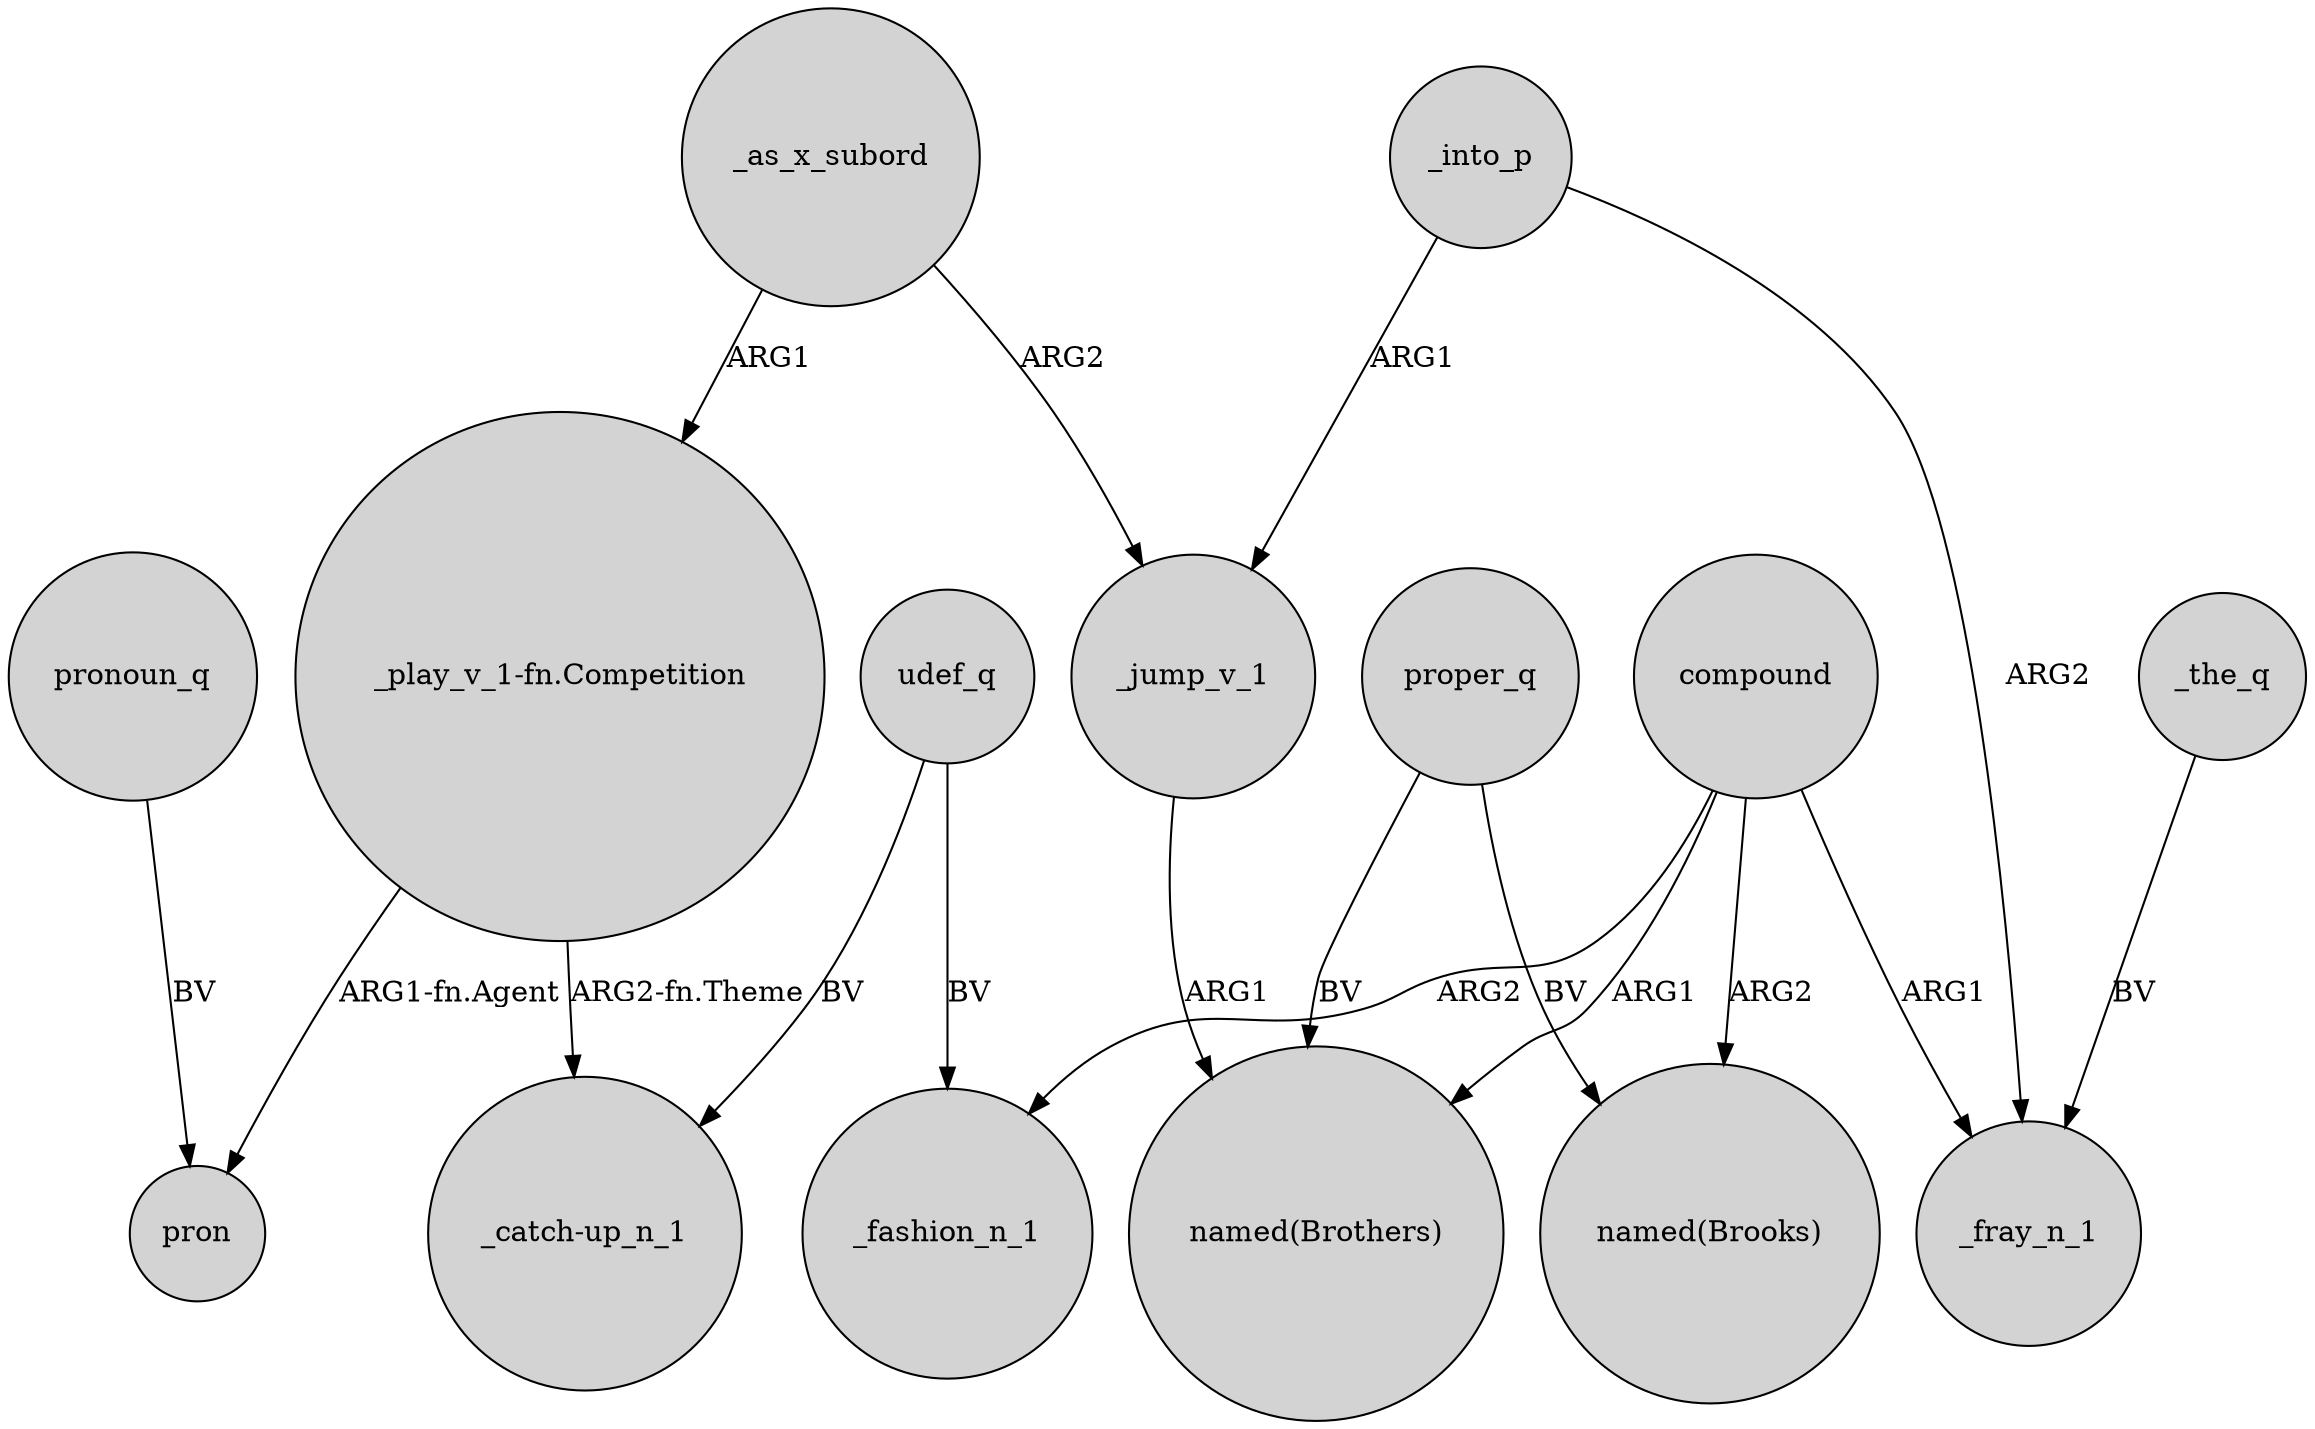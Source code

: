 digraph {
	node [shape=circle style=filled]
	"_play_v_1-fn.Competition" -> "_catch-up_n_1" [label="ARG2-fn.Theme"]
	proper_q -> "named(Brooks)" [label=BV]
	"_play_v_1-fn.Competition" -> pron [label="ARG1-fn.Agent"]
	compound -> _fray_n_1 [label=ARG1]
	_into_p -> _jump_v_1 [label=ARG1]
	udef_q -> _fashion_n_1 [label=BV]
	udef_q -> "_catch-up_n_1" [label=BV]
	compound -> "named(Brooks)" [label=ARG2]
	_jump_v_1 -> "named(Brothers)" [label=ARG1]
	compound -> "named(Brothers)" [label=ARG1]
	proper_q -> "named(Brothers)" [label=BV]
	_into_p -> _fray_n_1 [label=ARG2]
	_as_x_subord -> "_play_v_1-fn.Competition" [label=ARG1]
	_the_q -> _fray_n_1 [label=BV]
	_as_x_subord -> _jump_v_1 [label=ARG2]
	compound -> _fashion_n_1 [label=ARG2]
	pronoun_q -> pron [label=BV]
}
